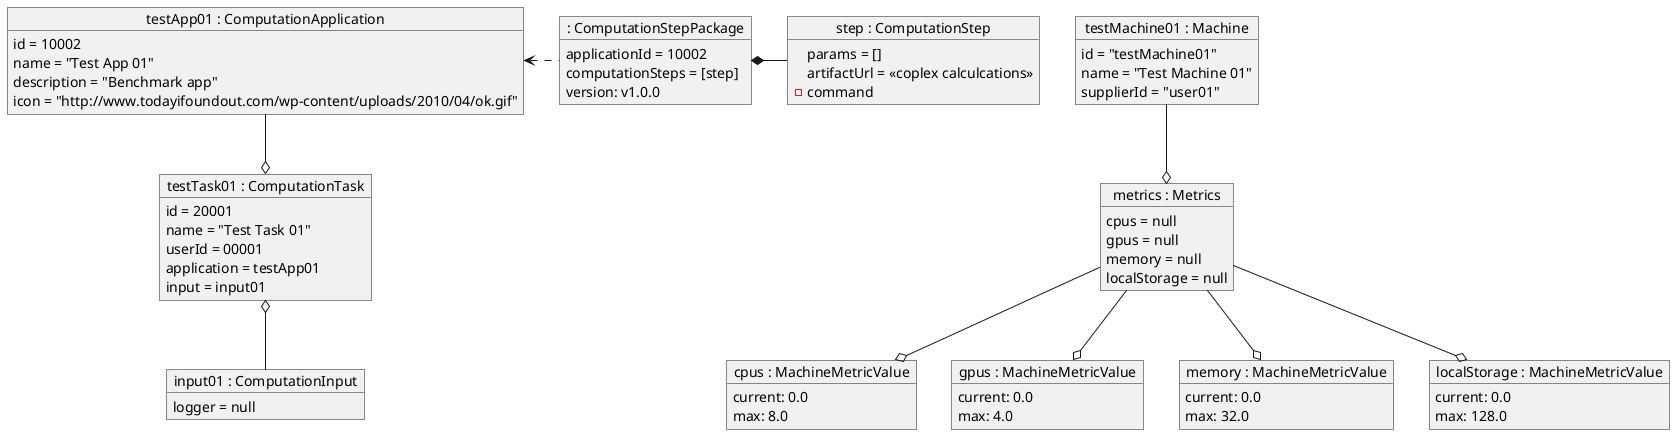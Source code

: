 @startuml

object "testMachine01 : Machine" as testMachine01 {
    id = "testMachine01"
    name = "Test Machine 01"
    supplierId = "user01"
}

object "metrics : Metrics" as metrics {
    cpus = null
    gpus = null
    memory = null
    localStorage = null
}

testMachine01 --o metrics

object "cpus : MachineMetricValue" as cpus {
    current: 0.0
    max: 8.0
}
object "gpus : MachineMetricValue" as gpus {
    current: 0.0
    max: 4.0
}

object "memory : MachineMetricValue" as memory {
    current: 0.0
    max: 32.0
}

object "localStorage : MachineMetricValue" as localStorage {
    current: 0.0
    max: 128.0
}


metrics --o cpus
metrics --o gpus
metrics --o memory
metrics --o localStorage

object "testApp01 : ComputationApplication" as testApp01 {
    id = 10002
    name = "Test App 01"
    description = "Benchmark app"
    icon = "http://www.todayifoundout.com/wp-content/uploads/2010/04/ok.gif"
}

object ": ComputationStepPackage" as pack {
    applicationId = 10002
    computationSteps = [step]
    version: v1.0.0
}

testApp01 <. pack

object "step : ComputationStep" as step {
    params = []
    artifactUrl = <<coplex calculcations>>
    - command
}

pack *- step

object "testTask01 : ComputationTask" as testTask01 {
    id = 20001
    name = "Test Task 01"
    userId = 00001
    application = testApp01
    input = input01
}

object "input01 : ComputationInput" as input01 {
    logger = null
}

testApp01 --o testTask01
testTask01 o-- input01

@enduml